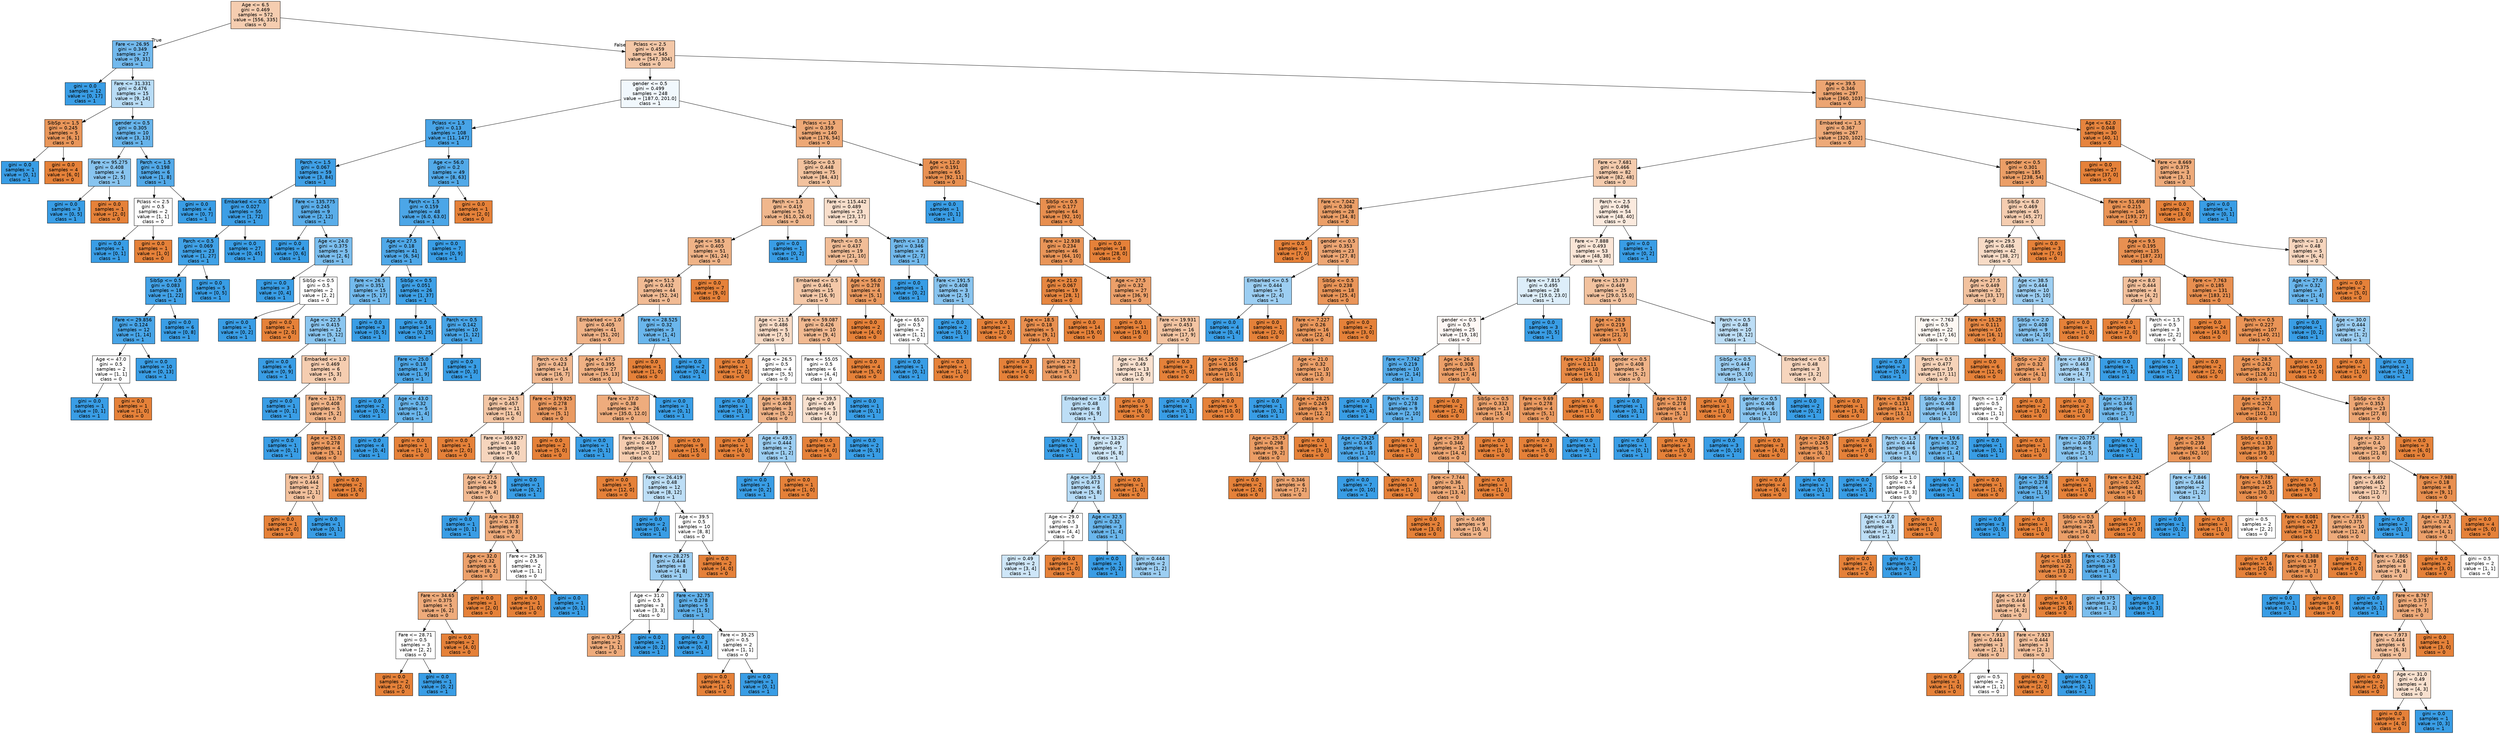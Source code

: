 digraph Tree {
node [shape=box, style="filled", color="black", fontname="helvetica"] ;
edge [fontname="helvetica"] ;
0 [label="Age <= 6.5\ngini = 0.469\nsamples = 572\nvalue = [556, 335]\nclass = 0", fillcolor="#f5cdb0"] ;
1 [label="Fare <= 26.95\ngini = 0.349\nsamples = 27\nvalue = [9, 31]\nclass = 1", fillcolor="#72b9ed"] ;
0 -> 1 [labeldistance=2.5, labelangle=45, headlabel="True"] ;
2 [label="gini = 0.0\nsamples = 12\nvalue = [0, 17]\nclass = 1", fillcolor="#399de5"] ;
1 -> 2 ;
3 [label="Fare <= 31.331\ngini = 0.476\nsamples = 15\nvalue = [9, 14]\nclass = 1", fillcolor="#b8dcf6"] ;
1 -> 3 ;
4 [label="SibSp <= 1.5\ngini = 0.245\nsamples = 5\nvalue = [6, 1]\nclass = 0", fillcolor="#e9965a"] ;
3 -> 4 ;
5 [label="gini = 0.0\nsamples = 1\nvalue = [0, 1]\nclass = 1", fillcolor="#399de5"] ;
4 -> 5 ;
6 [label="gini = 0.0\nsamples = 4\nvalue = [6, 0]\nclass = 0", fillcolor="#e58139"] ;
4 -> 6 ;
7 [label="gender <= 0.5\ngini = 0.305\nsamples = 10\nvalue = [3, 13]\nclass = 1", fillcolor="#67b4eb"] ;
3 -> 7 ;
8 [label="Fare <= 95.275\ngini = 0.408\nsamples = 4\nvalue = [2, 5]\nclass = 1", fillcolor="#88c4ef"] ;
7 -> 8 ;
9 [label="gini = 0.0\nsamples = 3\nvalue = [0, 5]\nclass = 1", fillcolor="#399de5"] ;
8 -> 9 ;
10 [label="gini = 0.0\nsamples = 1\nvalue = [2, 0]\nclass = 0", fillcolor="#e58139"] ;
8 -> 10 ;
11 [label="Parch <= 1.5\ngini = 0.198\nsamples = 6\nvalue = [1, 8]\nclass = 1", fillcolor="#52a9e8"] ;
7 -> 11 ;
12 [label="Pclass <= 2.5\ngini = 0.5\nsamples = 2\nvalue = [1, 1]\nclass = 0", fillcolor="#ffffff"] ;
11 -> 12 ;
13 [label="gini = 0.0\nsamples = 1\nvalue = [0, 1]\nclass = 1", fillcolor="#399de5"] ;
12 -> 13 ;
14 [label="gini = 0.0\nsamples = 1\nvalue = [1, 0]\nclass = 0", fillcolor="#e58139"] ;
12 -> 14 ;
15 [label="gini = 0.0\nsamples = 4\nvalue = [0, 7]\nclass = 1", fillcolor="#399de5"] ;
11 -> 15 ;
16 [label="Pclass <= 2.5\ngini = 0.459\nsamples = 545\nvalue = [547, 304]\nclass = 0", fillcolor="#f3c7a7"] ;
0 -> 16 [labeldistance=2.5, labelangle=-45, headlabel="False"] ;
17 [label="gender <= 0.5\ngini = 0.499\nsamples = 248\nvalue = [187.0, 201.0]\nclass = 1", fillcolor="#f1f8fd"] ;
16 -> 17 ;
18 [label="Pclass <= 1.5\ngini = 0.13\nsamples = 108\nvalue = [11, 147]\nclass = 1", fillcolor="#48a4e7"] ;
17 -> 18 ;
19 [label="Parch <= 1.5\ngini = 0.067\nsamples = 59\nvalue = [3, 84]\nclass = 1", fillcolor="#40a0e6"] ;
18 -> 19 ;
20 [label="Embarked <= 0.5\ngini = 0.027\nsamples = 50\nvalue = [1, 72]\nclass = 1", fillcolor="#3c9ee5"] ;
19 -> 20 ;
21 [label="Parch <= 0.5\ngini = 0.069\nsamples = 23\nvalue = [1, 27]\nclass = 1", fillcolor="#40a1e6"] ;
20 -> 21 ;
22 [label="SibSp <= 0.5\ngini = 0.083\nsamples = 18\nvalue = [1, 22]\nclass = 1", fillcolor="#42a1e6"] ;
21 -> 22 ;
23 [label="Fare <= 29.856\ngini = 0.124\nsamples = 12\nvalue = [1, 14]\nclass = 1", fillcolor="#47a4e7"] ;
22 -> 23 ;
24 [label="Age <= 47.0\ngini = 0.5\nsamples = 2\nvalue = [1, 1]\nclass = 0", fillcolor="#ffffff"] ;
23 -> 24 ;
25 [label="gini = 0.0\nsamples = 1\nvalue = [0, 1]\nclass = 1", fillcolor="#399de5"] ;
24 -> 25 ;
26 [label="gini = 0.0\nsamples = 1\nvalue = [1, 0]\nclass = 0", fillcolor="#e58139"] ;
24 -> 26 ;
27 [label="gini = 0.0\nsamples = 10\nvalue = [0, 13]\nclass = 1", fillcolor="#399de5"] ;
23 -> 27 ;
28 [label="gini = 0.0\nsamples = 6\nvalue = [0, 8]\nclass = 1", fillcolor="#399de5"] ;
22 -> 28 ;
29 [label="gini = 0.0\nsamples = 5\nvalue = [0, 5]\nclass = 1", fillcolor="#399de5"] ;
21 -> 29 ;
30 [label="gini = 0.0\nsamples = 27\nvalue = [0, 45]\nclass = 1", fillcolor="#399de5"] ;
20 -> 30 ;
31 [label="Fare <= 135.775\ngini = 0.245\nsamples = 9\nvalue = [2, 12]\nclass = 1", fillcolor="#5aade9"] ;
19 -> 31 ;
32 [label="gini = 0.0\nsamples = 4\nvalue = [0, 6]\nclass = 1", fillcolor="#399de5"] ;
31 -> 32 ;
33 [label="Age <= 24.0\ngini = 0.375\nsamples = 5\nvalue = [2, 6]\nclass = 1", fillcolor="#7bbeee"] ;
31 -> 33 ;
34 [label="gini = 0.0\nsamples = 3\nvalue = [0, 4]\nclass = 1", fillcolor="#399de5"] ;
33 -> 34 ;
35 [label="SibSp <= 0.5\ngini = 0.5\nsamples = 2\nvalue = [2, 2]\nclass = 0", fillcolor="#ffffff"] ;
33 -> 35 ;
36 [label="gini = 0.0\nsamples = 1\nvalue = [0, 2]\nclass = 1", fillcolor="#399de5"] ;
35 -> 36 ;
37 [label="gini = 0.0\nsamples = 1\nvalue = [2, 0]\nclass = 0", fillcolor="#e58139"] ;
35 -> 37 ;
38 [label="Age <= 56.0\ngini = 0.2\nsamples = 49\nvalue = [8, 63]\nclass = 1", fillcolor="#52a9e8"] ;
18 -> 38 ;
39 [label="Parch <= 1.5\ngini = 0.159\nsamples = 48\nvalue = [6.0, 63.0]\nclass = 1", fillcolor="#4ca6e7"] ;
38 -> 39 ;
40 [label="Age <= 27.5\ngini = 0.18\nsamples = 41\nvalue = [6, 54]\nclass = 1", fillcolor="#4fa8e8"] ;
39 -> 40 ;
41 [label="Fare <= 26.5\ngini = 0.351\nsamples = 15\nvalue = [5, 17]\nclass = 1", fillcolor="#73baed"] ;
40 -> 41 ;
42 [label="Age <= 22.5\ngini = 0.415\nsamples = 12\nvalue = [5, 12]\nclass = 1", fillcolor="#8bc6f0"] ;
41 -> 42 ;
43 [label="gini = 0.0\nsamples = 6\nvalue = [0, 9]\nclass = 1", fillcolor="#399de5"] ;
42 -> 43 ;
44 [label="Embarked <= 1.0\ngini = 0.469\nsamples = 6\nvalue = [5, 3]\nclass = 0", fillcolor="#f5cdb0"] ;
42 -> 44 ;
45 [label="gini = 0.0\nsamples = 1\nvalue = [0, 1]\nclass = 1", fillcolor="#399de5"] ;
44 -> 45 ;
46 [label="Fare <= 11.75\ngini = 0.408\nsamples = 5\nvalue = [5, 2]\nclass = 0", fillcolor="#efb388"] ;
44 -> 46 ;
47 [label="gini = 0.0\nsamples = 1\nvalue = [0, 1]\nclass = 1", fillcolor="#399de5"] ;
46 -> 47 ;
48 [label="Age <= 25.0\ngini = 0.278\nsamples = 4\nvalue = [5, 1]\nclass = 0", fillcolor="#ea9a61"] ;
46 -> 48 ;
49 [label="Fare <= 19.5\ngini = 0.444\nsamples = 2\nvalue = [2, 1]\nclass = 0", fillcolor="#f2c09c"] ;
48 -> 49 ;
50 [label="gini = 0.0\nsamples = 1\nvalue = [2, 0]\nclass = 0", fillcolor="#e58139"] ;
49 -> 50 ;
51 [label="gini = 0.0\nsamples = 1\nvalue = [0, 1]\nclass = 1", fillcolor="#399de5"] ;
49 -> 51 ;
52 [label="gini = 0.0\nsamples = 2\nvalue = [3, 0]\nclass = 0", fillcolor="#e58139"] ;
48 -> 52 ;
53 [label="gini = 0.0\nsamples = 3\nvalue = [0, 5]\nclass = 1", fillcolor="#399de5"] ;
41 -> 53 ;
54 [label="SibSp <= 0.5\ngini = 0.051\nsamples = 26\nvalue = [1, 37]\nclass = 1", fillcolor="#3ea0e6"] ;
40 -> 54 ;
55 [label="gini = 0.0\nsamples = 16\nvalue = [0, 25]\nclass = 1", fillcolor="#399de5"] ;
54 -> 55 ;
56 [label="Parch <= 0.5\ngini = 0.142\nsamples = 10\nvalue = [1, 12]\nclass = 1", fillcolor="#49a5e7"] ;
54 -> 56 ;
57 [label="Fare <= 25.0\ngini = 0.18\nsamples = 7\nvalue = [1, 9]\nclass = 1", fillcolor="#4fa8e8"] ;
56 -> 57 ;
58 [label="gini = 0.0\nsamples = 2\nvalue = [0, 5]\nclass = 1", fillcolor="#399de5"] ;
57 -> 58 ;
59 [label="Age <= 43.0\ngini = 0.32\nsamples = 5\nvalue = [1, 4]\nclass = 1", fillcolor="#6ab6ec"] ;
57 -> 59 ;
60 [label="gini = 0.0\nsamples = 4\nvalue = [0, 4]\nclass = 1", fillcolor="#399de5"] ;
59 -> 60 ;
61 [label="gini = 0.0\nsamples = 1\nvalue = [1, 0]\nclass = 0", fillcolor="#e58139"] ;
59 -> 61 ;
62 [label="gini = 0.0\nsamples = 3\nvalue = [0, 3]\nclass = 1", fillcolor="#399de5"] ;
56 -> 62 ;
63 [label="gini = 0.0\nsamples = 7\nvalue = [0, 9]\nclass = 1", fillcolor="#399de5"] ;
39 -> 63 ;
64 [label="gini = 0.0\nsamples = 1\nvalue = [2, 0]\nclass = 0", fillcolor="#e58139"] ;
38 -> 64 ;
65 [label="Pclass <= 1.5\ngini = 0.359\nsamples = 140\nvalue = [176, 54]\nclass = 0", fillcolor="#eda876"] ;
17 -> 65 ;
66 [label="SibSp <= 0.5\ngini = 0.448\nsamples = 75\nvalue = [84, 43]\nclass = 0", fillcolor="#f2c29e"] ;
65 -> 66 ;
67 [label="Parch <= 1.5\ngini = 0.419\nsamples = 52\nvalue = [61.0, 26.0]\nclass = 0", fillcolor="#f0b78d"] ;
66 -> 67 ;
68 [label="Age <= 58.5\ngini = 0.405\nsamples = 51\nvalue = [61, 24]\nclass = 0", fillcolor="#efb387"] ;
67 -> 68 ;
69 [label="Age <= 51.5\ngini = 0.432\nsamples = 44\nvalue = [52, 24]\nclass = 0", fillcolor="#f1bb94"] ;
68 -> 69 ;
70 [label="Embarked <= 1.0\ngini = 0.405\nsamples = 41\nvalue = [51, 20]\nclass = 0", fillcolor="#efb287"] ;
69 -> 70 ;
71 [label="Parch <= 0.5\ngini = 0.423\nsamples = 14\nvalue = [16, 7]\nclass = 0", fillcolor="#f0b890"] ;
70 -> 71 ;
72 [label="Age <= 24.5\ngini = 0.457\nsamples = 11\nvalue = [11, 6]\nclass = 0", fillcolor="#f3c6a5"] ;
71 -> 72 ;
73 [label="gini = 0.0\nsamples = 1\nvalue = [2, 0]\nclass = 0", fillcolor="#e58139"] ;
72 -> 73 ;
74 [label="Fare <= 369.927\ngini = 0.48\nsamples = 10\nvalue = [9, 6]\nclass = 0", fillcolor="#f6d5bd"] ;
72 -> 74 ;
75 [label="Age <= 27.5\ngini = 0.426\nsamples = 9\nvalue = [9, 4]\nclass = 0", fillcolor="#f1b991"] ;
74 -> 75 ;
76 [label="gini = 0.0\nsamples = 1\nvalue = [0, 1]\nclass = 1", fillcolor="#399de5"] ;
75 -> 76 ;
77 [label="Age <= 38.0\ngini = 0.375\nsamples = 8\nvalue = [9, 3]\nclass = 0", fillcolor="#eeab7b"] ;
75 -> 77 ;
78 [label="Age <= 32.0\ngini = 0.32\nsamples = 6\nvalue = [8, 2]\nclass = 0", fillcolor="#eca06a"] ;
77 -> 78 ;
79 [label="Fare <= 34.65\ngini = 0.375\nsamples = 5\nvalue = [6, 2]\nclass = 0", fillcolor="#eeab7b"] ;
78 -> 79 ;
80 [label="Fare <= 28.71\ngini = 0.5\nsamples = 3\nvalue = [2, 2]\nclass = 0", fillcolor="#ffffff"] ;
79 -> 80 ;
81 [label="gini = 0.0\nsamples = 2\nvalue = [2, 0]\nclass = 0", fillcolor="#e58139"] ;
80 -> 81 ;
82 [label="gini = 0.0\nsamples = 1\nvalue = [0, 2]\nclass = 1", fillcolor="#399de5"] ;
80 -> 82 ;
83 [label="gini = 0.0\nsamples = 2\nvalue = [4, 0]\nclass = 0", fillcolor="#e58139"] ;
79 -> 83 ;
84 [label="gini = 0.0\nsamples = 1\nvalue = [2, 0]\nclass = 0", fillcolor="#e58139"] ;
78 -> 84 ;
85 [label="Fare <= 29.36\ngini = 0.5\nsamples = 2\nvalue = [1, 1]\nclass = 0", fillcolor="#ffffff"] ;
77 -> 85 ;
86 [label="gini = 0.0\nsamples = 1\nvalue = [1, 0]\nclass = 0", fillcolor="#e58139"] ;
85 -> 86 ;
87 [label="gini = 0.0\nsamples = 1\nvalue = [0, 1]\nclass = 1", fillcolor="#399de5"] ;
85 -> 87 ;
88 [label="gini = 0.0\nsamples = 1\nvalue = [0, 2]\nclass = 1", fillcolor="#399de5"] ;
74 -> 88 ;
89 [label="Fare <= 379.925\ngini = 0.278\nsamples = 3\nvalue = [5, 1]\nclass = 0", fillcolor="#ea9a61"] ;
71 -> 89 ;
90 [label="gini = 0.0\nsamples = 2\nvalue = [5, 0]\nclass = 0", fillcolor="#e58139"] ;
89 -> 90 ;
91 [label="gini = 0.0\nsamples = 1\nvalue = [0, 1]\nclass = 1", fillcolor="#399de5"] ;
89 -> 91 ;
92 [label="Age <= 47.5\ngini = 0.395\nsamples = 27\nvalue = [35, 13]\nclass = 0", fillcolor="#efb083"] ;
70 -> 92 ;
93 [label="Fare <= 37.0\ngini = 0.38\nsamples = 26\nvalue = [35.0, 12.0]\nclass = 0", fillcolor="#eeac7d"] ;
92 -> 93 ;
94 [label="Fare <= 26.106\ngini = 0.469\nsamples = 17\nvalue = [20, 12]\nclass = 0", fillcolor="#f5cdb0"] ;
93 -> 94 ;
95 [label="gini = 0.0\nsamples = 5\nvalue = [12, 0]\nclass = 0", fillcolor="#e58139"] ;
94 -> 95 ;
96 [label="Fare <= 26.419\ngini = 0.48\nsamples = 12\nvalue = [8, 12]\nclass = 1", fillcolor="#bddef6"] ;
94 -> 96 ;
97 [label="gini = 0.0\nsamples = 2\nvalue = [0, 4]\nclass = 1", fillcolor="#399de5"] ;
96 -> 97 ;
98 [label="Age <= 39.5\ngini = 0.5\nsamples = 10\nvalue = [8, 8]\nclass = 0", fillcolor="#ffffff"] ;
96 -> 98 ;
99 [label="Fare <= 28.275\ngini = 0.444\nsamples = 8\nvalue = [4, 8]\nclass = 1", fillcolor="#9ccef2"] ;
98 -> 99 ;
100 [label="Age <= 31.0\ngini = 0.5\nsamples = 3\nvalue = [3, 3]\nclass = 0", fillcolor="#ffffff"] ;
99 -> 100 ;
101 [label="gini = 0.375\nsamples = 2\nvalue = [3, 1]\nclass = 0", fillcolor="#eeab7b"] ;
100 -> 101 ;
102 [label="gini = 0.0\nsamples = 1\nvalue = [0, 2]\nclass = 1", fillcolor="#399de5"] ;
100 -> 102 ;
103 [label="Fare <= 32.75\ngini = 0.278\nsamples = 5\nvalue = [1, 5]\nclass = 1", fillcolor="#61b1ea"] ;
99 -> 103 ;
104 [label="gini = 0.0\nsamples = 3\nvalue = [0, 4]\nclass = 1", fillcolor="#399de5"] ;
103 -> 104 ;
105 [label="Fare <= 35.25\ngini = 0.5\nsamples = 2\nvalue = [1, 1]\nclass = 0", fillcolor="#ffffff"] ;
103 -> 105 ;
106 [label="gini = 0.0\nsamples = 1\nvalue = [1, 0]\nclass = 0", fillcolor="#e58139"] ;
105 -> 106 ;
107 [label="gini = 0.0\nsamples = 1\nvalue = [0, 1]\nclass = 1", fillcolor="#399de5"] ;
105 -> 107 ;
108 [label="gini = 0.0\nsamples = 2\nvalue = [4, 0]\nclass = 0", fillcolor="#e58139"] ;
98 -> 108 ;
109 [label="gini = 0.0\nsamples = 9\nvalue = [15, 0]\nclass = 0", fillcolor="#e58139"] ;
93 -> 109 ;
110 [label="gini = 0.0\nsamples = 1\nvalue = [0, 1]\nclass = 1", fillcolor="#399de5"] ;
92 -> 110 ;
111 [label="Fare <= 28.525\ngini = 0.32\nsamples = 3\nvalue = [1, 4]\nclass = 1", fillcolor="#6ab6ec"] ;
69 -> 111 ;
112 [label="gini = 0.0\nsamples = 1\nvalue = [1, 0]\nclass = 0", fillcolor="#e58139"] ;
111 -> 112 ;
113 [label="gini = 0.0\nsamples = 2\nvalue = [0, 4]\nclass = 1", fillcolor="#399de5"] ;
111 -> 113 ;
114 [label="gini = 0.0\nsamples = 7\nvalue = [9, 0]\nclass = 0", fillcolor="#e58139"] ;
68 -> 114 ;
115 [label="gini = 0.0\nsamples = 1\nvalue = [0, 2]\nclass = 1", fillcolor="#399de5"] ;
67 -> 115 ;
116 [label="Fare <= 115.442\ngini = 0.489\nsamples = 23\nvalue = [23, 17]\nclass = 0", fillcolor="#f8decb"] ;
66 -> 116 ;
117 [label="Parch <= 0.5\ngini = 0.437\nsamples = 19\nvalue = [21, 10]\nclass = 0", fillcolor="#f1bd97"] ;
116 -> 117 ;
118 [label="Embarked <= 0.5\ngini = 0.461\nsamples = 15\nvalue = [16, 9]\nclass = 0", fillcolor="#f4c8a8"] ;
117 -> 118 ;
119 [label="Age <= 21.5\ngini = 0.486\nsamples = 5\nvalue = [7, 5]\nclass = 0", fillcolor="#f8dbc6"] ;
118 -> 119 ;
120 [label="gini = 0.0\nsamples = 1\nvalue = [2, 0]\nclass = 0", fillcolor="#e58139"] ;
119 -> 120 ;
121 [label="Age <= 26.5\ngini = 0.5\nsamples = 4\nvalue = [5, 5]\nclass = 0", fillcolor="#ffffff"] ;
119 -> 121 ;
122 [label="gini = 0.0\nsamples = 1\nvalue = [0, 3]\nclass = 1", fillcolor="#399de5"] ;
121 -> 122 ;
123 [label="Age <= 38.5\ngini = 0.408\nsamples = 3\nvalue = [5, 2]\nclass = 0", fillcolor="#efb388"] ;
121 -> 123 ;
124 [label="gini = 0.0\nsamples = 1\nvalue = [4, 0]\nclass = 0", fillcolor="#e58139"] ;
123 -> 124 ;
125 [label="Age <= 49.5\ngini = 0.444\nsamples = 2\nvalue = [1, 2]\nclass = 1", fillcolor="#9ccef2"] ;
123 -> 125 ;
126 [label="gini = 0.0\nsamples = 1\nvalue = [0, 2]\nclass = 1", fillcolor="#399de5"] ;
125 -> 126 ;
127 [label="gini = 0.0\nsamples = 1\nvalue = [1, 0]\nclass = 0", fillcolor="#e58139"] ;
125 -> 127 ;
128 [label="Fare <= 59.087\ngini = 0.426\nsamples = 10\nvalue = [9, 4]\nclass = 0", fillcolor="#f1b991"] ;
118 -> 128 ;
129 [label="Fare <= 55.05\ngini = 0.5\nsamples = 6\nvalue = [4, 4]\nclass = 0", fillcolor="#ffffff"] ;
128 -> 129 ;
130 [label="Age <= 39.5\ngini = 0.49\nsamples = 5\nvalue = [4, 3]\nclass = 0", fillcolor="#f8e0ce"] ;
129 -> 130 ;
131 [label="gini = 0.0\nsamples = 3\nvalue = [4, 0]\nclass = 0", fillcolor="#e58139"] ;
130 -> 131 ;
132 [label="gini = 0.0\nsamples = 2\nvalue = [0, 3]\nclass = 1", fillcolor="#399de5"] ;
130 -> 132 ;
133 [label="gini = 0.0\nsamples = 1\nvalue = [0, 1]\nclass = 1", fillcolor="#399de5"] ;
129 -> 133 ;
134 [label="gini = 0.0\nsamples = 4\nvalue = [5, 0]\nclass = 0", fillcolor="#e58139"] ;
128 -> 134 ;
135 [label="Age <= 56.0\ngini = 0.278\nsamples = 4\nvalue = [5, 1]\nclass = 0", fillcolor="#ea9a61"] ;
117 -> 135 ;
136 [label="gini = 0.0\nsamples = 2\nvalue = [4, 0]\nclass = 0", fillcolor="#e58139"] ;
135 -> 136 ;
137 [label="Age <= 65.0\ngini = 0.5\nsamples = 2\nvalue = [1, 1]\nclass = 0", fillcolor="#ffffff"] ;
135 -> 137 ;
138 [label="gini = 0.0\nsamples = 1\nvalue = [0, 1]\nclass = 1", fillcolor="#399de5"] ;
137 -> 138 ;
139 [label="gini = 0.0\nsamples = 1\nvalue = [1, 0]\nclass = 0", fillcolor="#e58139"] ;
137 -> 139 ;
140 [label="Parch <= 1.0\ngini = 0.346\nsamples = 4\nvalue = [2, 7]\nclass = 1", fillcolor="#72b9ec"] ;
116 -> 140 ;
141 [label="gini = 0.0\nsamples = 1\nvalue = [0, 2]\nclass = 1", fillcolor="#399de5"] ;
140 -> 141 ;
142 [label="Fare <= 191.5\ngini = 0.408\nsamples = 3\nvalue = [2, 5]\nclass = 1", fillcolor="#88c4ef"] ;
140 -> 142 ;
143 [label="gini = 0.0\nsamples = 2\nvalue = [0, 5]\nclass = 1", fillcolor="#399de5"] ;
142 -> 143 ;
144 [label="gini = 0.0\nsamples = 1\nvalue = [2, 0]\nclass = 0", fillcolor="#e58139"] ;
142 -> 144 ;
145 [label="Age <= 12.0\ngini = 0.191\nsamples = 65\nvalue = [92, 11]\nclass = 0", fillcolor="#e89051"] ;
65 -> 145 ;
146 [label="gini = 0.0\nsamples = 1\nvalue = [0, 1]\nclass = 1", fillcolor="#399de5"] ;
145 -> 146 ;
147 [label="SibSp <= 0.5\ngini = 0.177\nsamples = 64\nvalue = [92, 10]\nclass = 0", fillcolor="#e88f4f"] ;
145 -> 147 ;
148 [label="Fare <= 12.938\ngini = 0.234\nsamples = 46\nvalue = [64, 10]\nclass = 0", fillcolor="#e99558"] ;
147 -> 148 ;
149 [label="Age <= 21.0\ngini = 0.067\nsamples = 19\nvalue = [28, 1]\nclass = 0", fillcolor="#e68640"] ;
148 -> 149 ;
150 [label="Age <= 18.5\ngini = 0.18\nsamples = 5\nvalue = [9, 1]\nclass = 0", fillcolor="#e88f4f"] ;
149 -> 150 ;
151 [label="gini = 0.0\nsamples = 3\nvalue = [4, 0]\nclass = 0", fillcolor="#e58139"] ;
150 -> 151 ;
152 [label="gini = 0.278\nsamples = 2\nvalue = [5, 1]\nclass = 0", fillcolor="#ea9a61"] ;
150 -> 152 ;
153 [label="gini = 0.0\nsamples = 14\nvalue = [19, 0]\nclass = 0", fillcolor="#e58139"] ;
149 -> 153 ;
154 [label="Age <= 27.5\ngini = 0.32\nsamples = 27\nvalue = [36, 9]\nclass = 0", fillcolor="#eca06a"] ;
148 -> 154 ;
155 [label="gini = 0.0\nsamples = 11\nvalue = [19, 0]\nclass = 0", fillcolor="#e58139"] ;
154 -> 155 ;
156 [label="Fare <= 19.931\ngini = 0.453\nsamples = 16\nvalue = [17, 9]\nclass = 0", fillcolor="#f3c4a2"] ;
154 -> 156 ;
157 [label="Age <= 36.5\ngini = 0.49\nsamples = 13\nvalue = [12, 9]\nclass = 0", fillcolor="#f8e0ce"] ;
156 -> 157 ;
158 [label="Embarked <= 1.0\ngini = 0.48\nsamples = 8\nvalue = [6, 9]\nclass = 1", fillcolor="#bddef6"] ;
157 -> 158 ;
159 [label="gini = 0.0\nsamples = 1\nvalue = [0, 1]\nclass = 1", fillcolor="#399de5"] ;
158 -> 159 ;
160 [label="Fare <= 13.25\ngini = 0.49\nsamples = 7\nvalue = [6, 8]\nclass = 1", fillcolor="#cee6f8"] ;
158 -> 160 ;
161 [label="Age <= 30.5\ngini = 0.473\nsamples = 6\nvalue = [5, 8]\nclass = 1", fillcolor="#b5daf5"] ;
160 -> 161 ;
162 [label="Age <= 29.0\ngini = 0.5\nsamples = 3\nvalue = [4, 4]\nclass = 0", fillcolor="#ffffff"] ;
161 -> 162 ;
163 [label="gini = 0.49\nsamples = 2\nvalue = [3, 4]\nclass = 1", fillcolor="#cee6f8"] ;
162 -> 163 ;
164 [label="gini = 0.0\nsamples = 1\nvalue = [1, 0]\nclass = 0", fillcolor="#e58139"] ;
162 -> 164 ;
165 [label="Age <= 32.5\ngini = 0.32\nsamples = 3\nvalue = [1, 4]\nclass = 1", fillcolor="#6ab6ec"] ;
161 -> 165 ;
166 [label="gini = 0.0\nsamples = 1\nvalue = [0, 2]\nclass = 1", fillcolor="#399de5"] ;
165 -> 166 ;
167 [label="gini = 0.444\nsamples = 2\nvalue = [1, 2]\nclass = 1", fillcolor="#9ccef2"] ;
165 -> 167 ;
168 [label="gini = 0.0\nsamples = 1\nvalue = [1, 0]\nclass = 0", fillcolor="#e58139"] ;
160 -> 168 ;
169 [label="gini = 0.0\nsamples = 5\nvalue = [6, 0]\nclass = 0", fillcolor="#e58139"] ;
157 -> 169 ;
170 [label="gini = 0.0\nsamples = 3\nvalue = [5, 0]\nclass = 0", fillcolor="#e58139"] ;
156 -> 170 ;
171 [label="gini = 0.0\nsamples = 18\nvalue = [28, 0]\nclass = 0", fillcolor="#e58139"] ;
147 -> 171 ;
172 [label="Age <= 39.5\ngini = 0.346\nsamples = 297\nvalue = [360, 103]\nclass = 0", fillcolor="#eca572"] ;
16 -> 172 ;
173 [label="Embarked <= 1.5\ngini = 0.367\nsamples = 267\nvalue = [320, 102]\nclass = 0", fillcolor="#eda978"] ;
172 -> 173 ;
174 [label="Fare <= 7.681\ngini = 0.466\nsamples = 82\nvalue = [82, 48]\nclass = 0", fillcolor="#f4cbad"] ;
173 -> 174 ;
175 [label="Fare <= 7.042\ngini = 0.308\nsamples = 28\nvalue = [34, 8]\nclass = 0", fillcolor="#eb9f68"] ;
174 -> 175 ;
176 [label="gini = 0.0\nsamples = 5\nvalue = [7, 0]\nclass = 0", fillcolor="#e58139"] ;
175 -> 176 ;
177 [label="gender <= 0.5\ngini = 0.353\nsamples = 23\nvalue = [27, 8]\nclass = 0", fillcolor="#eda674"] ;
175 -> 177 ;
178 [label="Embarked <= 0.5\ngini = 0.444\nsamples = 5\nvalue = [2, 4]\nclass = 1", fillcolor="#9ccef2"] ;
177 -> 178 ;
179 [label="gini = 0.0\nsamples = 4\nvalue = [0, 4]\nclass = 1", fillcolor="#399de5"] ;
178 -> 179 ;
180 [label="gini = 0.0\nsamples = 1\nvalue = [2, 0]\nclass = 0", fillcolor="#e58139"] ;
178 -> 180 ;
181 [label="SibSp <= 0.5\ngini = 0.238\nsamples = 18\nvalue = [25, 4]\nclass = 0", fillcolor="#e99559"] ;
177 -> 181 ;
182 [label="Fare <= 7.227\ngini = 0.26\nsamples = 16\nvalue = [22, 4]\nclass = 0", fillcolor="#ea985d"] ;
181 -> 182 ;
183 [label="Age <= 25.0\ngini = 0.165\nsamples = 6\nvalue = [10, 1]\nclass = 0", fillcolor="#e88e4d"] ;
182 -> 183 ;
184 [label="gini = 0.0\nsamples = 1\nvalue = [0, 1]\nclass = 1", fillcolor="#399de5"] ;
183 -> 184 ;
185 [label="gini = 0.0\nsamples = 5\nvalue = [10, 0]\nclass = 0", fillcolor="#e58139"] ;
183 -> 185 ;
186 [label="Age <= 21.0\ngini = 0.32\nsamples = 10\nvalue = [12, 3]\nclass = 0", fillcolor="#eca06a"] ;
182 -> 186 ;
187 [label="gini = 0.0\nsamples = 1\nvalue = [0, 1]\nclass = 1", fillcolor="#399de5"] ;
186 -> 187 ;
188 [label="Age <= 28.25\ngini = 0.245\nsamples = 9\nvalue = [12, 2]\nclass = 0", fillcolor="#e9965a"] ;
186 -> 188 ;
189 [label="Age <= 25.75\ngini = 0.298\nsamples = 8\nvalue = [9, 2]\nclass = 0", fillcolor="#eb9d65"] ;
188 -> 189 ;
190 [label="gini = 0.0\nsamples = 2\nvalue = [2, 0]\nclass = 0", fillcolor="#e58139"] ;
189 -> 190 ;
191 [label="gini = 0.346\nsamples = 6\nvalue = [7, 2]\nclass = 0", fillcolor="#eca572"] ;
189 -> 191 ;
192 [label="gini = 0.0\nsamples = 1\nvalue = [3, 0]\nclass = 0", fillcolor="#e58139"] ;
188 -> 192 ;
193 [label="gini = 0.0\nsamples = 2\nvalue = [3, 0]\nclass = 0", fillcolor="#e58139"] ;
181 -> 193 ;
194 [label="Parch <= 2.5\ngini = 0.496\nsamples = 54\nvalue = [48, 40]\nclass = 0", fillcolor="#fbeade"] ;
174 -> 194 ;
195 [label="Fare <= 7.888\ngini = 0.493\nsamples = 53\nvalue = [48, 38]\nclass = 0", fillcolor="#fae5d6"] ;
194 -> 195 ;
196 [label="Fare <= 7.815\ngini = 0.495\nsamples = 28\nvalue = [19.0, 23.0]\nclass = 1", fillcolor="#ddeefa"] ;
195 -> 196 ;
197 [label="gender <= 0.5\ngini = 0.5\nsamples = 25\nvalue = [19, 18]\nclass = 0", fillcolor="#fef8f5"] ;
196 -> 197 ;
198 [label="Fare <= 7.742\ngini = 0.219\nsamples = 10\nvalue = [2, 14]\nclass = 1", fillcolor="#55abe9"] ;
197 -> 198 ;
199 [label="gini = 0.0\nsamples = 1\nvalue = [0, 4]\nclass = 1", fillcolor="#399de5"] ;
198 -> 199 ;
200 [label="Parch <= 1.0\ngini = 0.278\nsamples = 9\nvalue = [2, 10]\nclass = 1", fillcolor="#61b1ea"] ;
198 -> 200 ;
201 [label="Age <= 29.25\ngini = 0.165\nsamples = 8\nvalue = [1, 10]\nclass = 1", fillcolor="#4da7e8"] ;
200 -> 201 ;
202 [label="gini = 0.0\nsamples = 7\nvalue = [0, 10]\nclass = 1", fillcolor="#399de5"] ;
201 -> 202 ;
203 [label="gini = 0.0\nsamples = 1\nvalue = [1, 0]\nclass = 0", fillcolor="#e58139"] ;
201 -> 203 ;
204 [label="gini = 0.0\nsamples = 1\nvalue = [1, 0]\nclass = 0", fillcolor="#e58139"] ;
200 -> 204 ;
205 [label="Age <= 26.5\ngini = 0.308\nsamples = 15\nvalue = [17, 4]\nclass = 0", fillcolor="#eb9f68"] ;
197 -> 205 ;
206 [label="gini = 0.0\nsamples = 2\nvalue = [2, 0]\nclass = 0", fillcolor="#e58139"] ;
205 -> 206 ;
207 [label="SibSp <= 0.5\ngini = 0.332\nsamples = 13\nvalue = [15, 4]\nclass = 0", fillcolor="#eca36e"] ;
205 -> 207 ;
208 [label="Age <= 29.5\ngini = 0.346\nsamples = 12\nvalue = [14, 4]\nclass = 0", fillcolor="#eca572"] ;
207 -> 208 ;
209 [label="Fare <= 7.744\ngini = 0.36\nsamples = 11\nvalue = [13, 4]\nclass = 0", fillcolor="#eda876"] ;
208 -> 209 ;
210 [label="gini = 0.0\nsamples = 2\nvalue = [3, 0]\nclass = 0", fillcolor="#e58139"] ;
209 -> 210 ;
211 [label="gini = 0.408\nsamples = 9\nvalue = [10, 4]\nclass = 0", fillcolor="#efb388"] ;
209 -> 211 ;
212 [label="gini = 0.0\nsamples = 1\nvalue = [1, 0]\nclass = 0", fillcolor="#e58139"] ;
208 -> 212 ;
213 [label="gini = 0.0\nsamples = 1\nvalue = [1, 0]\nclass = 0", fillcolor="#e58139"] ;
207 -> 213 ;
214 [label="gini = 0.0\nsamples = 3\nvalue = [0, 5]\nclass = 1", fillcolor="#399de5"] ;
196 -> 214 ;
215 [label="Fare <= 15.373\ngini = 0.449\nsamples = 25\nvalue = [29.0, 15.0]\nclass = 0", fillcolor="#f2c29f"] ;
195 -> 215 ;
216 [label="Age <= 28.5\ngini = 0.219\nsamples = 15\nvalue = [21, 3]\nclass = 0", fillcolor="#e99355"] ;
215 -> 216 ;
217 [label="Fare <= 12.848\ngini = 0.111\nsamples = 10\nvalue = [16, 1]\nclass = 0", fillcolor="#e78945"] ;
216 -> 217 ;
218 [label="Fare <= 9.69\ngini = 0.278\nsamples = 4\nvalue = [5, 1]\nclass = 0", fillcolor="#ea9a61"] ;
217 -> 218 ;
219 [label="gini = 0.0\nsamples = 3\nvalue = [5, 0]\nclass = 0", fillcolor="#e58139"] ;
218 -> 219 ;
220 [label="gini = 0.0\nsamples = 1\nvalue = [0, 1]\nclass = 1", fillcolor="#399de5"] ;
218 -> 220 ;
221 [label="gini = 0.0\nsamples = 6\nvalue = [11, 0]\nclass = 0", fillcolor="#e58139"] ;
217 -> 221 ;
222 [label="gender <= 0.5\ngini = 0.408\nsamples = 5\nvalue = [5, 2]\nclass = 0", fillcolor="#efb388"] ;
216 -> 222 ;
223 [label="gini = 0.0\nsamples = 1\nvalue = [0, 1]\nclass = 1", fillcolor="#399de5"] ;
222 -> 223 ;
224 [label="Age <= 31.0\ngini = 0.278\nsamples = 4\nvalue = [5, 1]\nclass = 0", fillcolor="#ea9a61"] ;
222 -> 224 ;
225 [label="gini = 0.0\nsamples = 1\nvalue = [0, 1]\nclass = 1", fillcolor="#399de5"] ;
224 -> 225 ;
226 [label="gini = 0.0\nsamples = 3\nvalue = [5, 0]\nclass = 0", fillcolor="#e58139"] ;
224 -> 226 ;
227 [label="Parch <= 0.5\ngini = 0.48\nsamples = 10\nvalue = [8, 12]\nclass = 1", fillcolor="#bddef6"] ;
215 -> 227 ;
228 [label="SibSp <= 0.5\ngini = 0.444\nsamples = 7\nvalue = [5, 10]\nclass = 1", fillcolor="#9ccef2"] ;
227 -> 228 ;
229 [label="gini = 0.0\nsamples = 1\nvalue = [1, 0]\nclass = 0", fillcolor="#e58139"] ;
228 -> 229 ;
230 [label="gender <= 0.5\ngini = 0.408\nsamples = 6\nvalue = [4, 10]\nclass = 1", fillcolor="#88c4ef"] ;
228 -> 230 ;
231 [label="gini = 0.0\nsamples = 3\nvalue = [0, 10]\nclass = 1", fillcolor="#399de5"] ;
230 -> 231 ;
232 [label="gini = 0.0\nsamples = 3\nvalue = [4, 0]\nclass = 0", fillcolor="#e58139"] ;
230 -> 232 ;
233 [label="Embarked <= 0.5\ngini = 0.48\nsamples = 3\nvalue = [3, 2]\nclass = 0", fillcolor="#f6d5bd"] ;
227 -> 233 ;
234 [label="gini = 0.0\nsamples = 2\nvalue = [0, 2]\nclass = 1", fillcolor="#399de5"] ;
233 -> 234 ;
235 [label="gini = 0.0\nsamples = 1\nvalue = [3, 0]\nclass = 0", fillcolor="#e58139"] ;
233 -> 235 ;
236 [label="gini = 0.0\nsamples = 1\nvalue = [0, 2]\nclass = 1", fillcolor="#399de5"] ;
194 -> 236 ;
237 [label="gender <= 0.5\ngini = 0.301\nsamples = 185\nvalue = [238, 54]\nclass = 0", fillcolor="#eb9e66"] ;
173 -> 237 ;
238 [label="SibSp <= 6.0\ngini = 0.469\nsamples = 45\nvalue = [45, 27]\nclass = 0", fillcolor="#f5cdb0"] ;
237 -> 238 ;
239 [label="Age <= 29.5\ngini = 0.486\nsamples = 42\nvalue = [38, 27]\nclass = 0", fillcolor="#f7dbc6"] ;
238 -> 239 ;
240 [label="Age <= 27.5\ngini = 0.449\nsamples = 32\nvalue = [33, 17]\nclass = 0", fillcolor="#f2c29f"] ;
239 -> 240 ;
241 [label="Fare <= 7.763\ngini = 0.5\nsamples = 22\nvalue = [17, 16]\nclass = 0", fillcolor="#fdf8f3"] ;
240 -> 241 ;
242 [label="gini = 0.0\nsamples = 3\nvalue = [0, 5]\nclass = 1", fillcolor="#399de5"] ;
241 -> 242 ;
243 [label="Parch <= 0.5\ngini = 0.477\nsamples = 19\nvalue = [17, 11]\nclass = 0", fillcolor="#f6d3b9"] ;
241 -> 243 ;
244 [label="Fare <= 8.294\ngini = 0.133\nsamples = 11\nvalue = [13, 1]\nclass = 0", fillcolor="#e78b48"] ;
243 -> 244 ;
245 [label="Age <= 26.0\ngini = 0.245\nsamples = 5\nvalue = [6, 1]\nclass = 0", fillcolor="#e9965a"] ;
244 -> 245 ;
246 [label="gini = 0.0\nsamples = 4\nvalue = [6, 0]\nclass = 0", fillcolor="#e58139"] ;
245 -> 246 ;
247 [label="gini = 0.0\nsamples = 1\nvalue = [0, 1]\nclass = 1", fillcolor="#399de5"] ;
245 -> 247 ;
248 [label="gini = 0.0\nsamples = 6\nvalue = [7, 0]\nclass = 0", fillcolor="#e58139"] ;
244 -> 248 ;
249 [label="SibSp <= 3.0\ngini = 0.408\nsamples = 8\nvalue = [4, 10]\nclass = 1", fillcolor="#88c4ef"] ;
243 -> 249 ;
250 [label="Parch <= 1.5\ngini = 0.444\nsamples = 6\nvalue = [3, 6]\nclass = 1", fillcolor="#9ccef2"] ;
249 -> 250 ;
251 [label="gini = 0.0\nsamples = 2\nvalue = [0, 3]\nclass = 1", fillcolor="#399de5"] ;
250 -> 251 ;
252 [label="SibSp <= 1.0\ngini = 0.5\nsamples = 4\nvalue = [3, 3]\nclass = 0", fillcolor="#ffffff"] ;
250 -> 252 ;
253 [label="Age <= 17.0\ngini = 0.48\nsamples = 3\nvalue = [2, 3]\nclass = 1", fillcolor="#bddef6"] ;
252 -> 253 ;
254 [label="gini = 0.0\nsamples = 1\nvalue = [2, 0]\nclass = 0", fillcolor="#e58139"] ;
253 -> 254 ;
255 [label="gini = 0.0\nsamples = 2\nvalue = [0, 3]\nclass = 1", fillcolor="#399de5"] ;
253 -> 255 ;
256 [label="gini = 0.0\nsamples = 1\nvalue = [1, 0]\nclass = 0", fillcolor="#e58139"] ;
252 -> 256 ;
257 [label="Fare <= 19.6\ngini = 0.32\nsamples = 2\nvalue = [1, 4]\nclass = 1", fillcolor="#6ab6ec"] ;
249 -> 257 ;
258 [label="gini = 0.0\nsamples = 1\nvalue = [0, 4]\nclass = 1", fillcolor="#399de5"] ;
257 -> 258 ;
259 [label="gini = 0.0\nsamples = 1\nvalue = [1, 0]\nclass = 0", fillcolor="#e58139"] ;
257 -> 259 ;
260 [label="Fare <= 15.25\ngini = 0.111\nsamples = 10\nvalue = [16, 1]\nclass = 0", fillcolor="#e78945"] ;
240 -> 260 ;
261 [label="gini = 0.0\nsamples = 6\nvalue = [12, 0]\nclass = 0", fillcolor="#e58139"] ;
260 -> 261 ;
262 [label="SibSp <= 2.0\ngini = 0.32\nsamples = 4\nvalue = [4, 1]\nclass = 0", fillcolor="#eca06a"] ;
260 -> 262 ;
263 [label="Parch <= 1.0\ngini = 0.5\nsamples = 2\nvalue = [1, 1]\nclass = 0", fillcolor="#ffffff"] ;
262 -> 263 ;
264 [label="gini = 0.0\nsamples = 1\nvalue = [0, 1]\nclass = 1", fillcolor="#399de5"] ;
263 -> 264 ;
265 [label="gini = 0.0\nsamples = 1\nvalue = [1, 0]\nclass = 0", fillcolor="#e58139"] ;
263 -> 265 ;
266 [label="gini = 0.0\nsamples = 2\nvalue = [3, 0]\nclass = 0", fillcolor="#e58139"] ;
262 -> 266 ;
267 [label="Age <= 38.5\ngini = 0.444\nsamples = 10\nvalue = [5, 10]\nclass = 1", fillcolor="#9ccef2"] ;
239 -> 267 ;
268 [label="SibSp <= 2.0\ngini = 0.408\nsamples = 9\nvalue = [4, 10]\nclass = 1", fillcolor="#88c4ef"] ;
267 -> 268 ;
269 [label="Fare <= 8.673\ngini = 0.463\nsamples = 8\nvalue = [4, 7]\nclass = 1", fillcolor="#aad5f4"] ;
268 -> 269 ;
270 [label="gini = 0.0\nsamples = 2\nvalue = [2, 0]\nclass = 0", fillcolor="#e58139"] ;
269 -> 270 ;
271 [label="Age <= 37.5\ngini = 0.346\nsamples = 6\nvalue = [2, 7]\nclass = 1", fillcolor="#72b9ec"] ;
269 -> 271 ;
272 [label="Fare <= 20.775\ngini = 0.408\nsamples = 5\nvalue = [2, 5]\nclass = 1", fillcolor="#88c4ef"] ;
271 -> 272 ;
273 [label="Age <= 36.5\ngini = 0.278\nsamples = 4\nvalue = [1, 5]\nclass = 1", fillcolor="#61b1ea"] ;
272 -> 273 ;
274 [label="gini = 0.0\nsamples = 3\nvalue = [0, 5]\nclass = 1", fillcolor="#399de5"] ;
273 -> 274 ;
275 [label="gini = 0.0\nsamples = 1\nvalue = [1, 0]\nclass = 0", fillcolor="#e58139"] ;
273 -> 275 ;
276 [label="gini = 0.0\nsamples = 1\nvalue = [1, 0]\nclass = 0", fillcolor="#e58139"] ;
272 -> 276 ;
277 [label="gini = 0.0\nsamples = 1\nvalue = [0, 2]\nclass = 1", fillcolor="#399de5"] ;
271 -> 277 ;
278 [label="gini = 0.0\nsamples = 1\nvalue = [0, 3]\nclass = 1", fillcolor="#399de5"] ;
268 -> 278 ;
279 [label="gini = 0.0\nsamples = 1\nvalue = [1, 0]\nclass = 0", fillcolor="#e58139"] ;
267 -> 279 ;
280 [label="gini = 0.0\nsamples = 3\nvalue = [7, 0]\nclass = 0", fillcolor="#e58139"] ;
238 -> 280 ;
281 [label="Fare <= 51.698\ngini = 0.215\nsamples = 140\nvalue = [193, 27]\nclass = 0", fillcolor="#e99355"] ;
237 -> 281 ;
282 [label="Age <= 9.5\ngini = 0.195\nsamples = 135\nvalue = [187, 23]\nclass = 0", fillcolor="#e89051"] ;
281 -> 282 ;
283 [label="Age <= 8.0\ngini = 0.444\nsamples = 4\nvalue = [4, 2]\nclass = 0", fillcolor="#f2c09c"] ;
282 -> 283 ;
284 [label="gini = 0.0\nsamples = 1\nvalue = [2, 0]\nclass = 0", fillcolor="#e58139"] ;
283 -> 284 ;
285 [label="Parch <= 1.5\ngini = 0.5\nsamples = 3\nvalue = [2, 2]\nclass = 0", fillcolor="#ffffff"] ;
283 -> 285 ;
286 [label="gini = 0.0\nsamples = 1\nvalue = [0, 2]\nclass = 1", fillcolor="#399de5"] ;
285 -> 286 ;
287 [label="gini = 0.0\nsamples = 2\nvalue = [2, 0]\nclass = 0", fillcolor="#e58139"] ;
285 -> 287 ;
288 [label="Fare <= 7.763\ngini = 0.185\nsamples = 131\nvalue = [183, 21]\nclass = 0", fillcolor="#e88f50"] ;
282 -> 288 ;
289 [label="gini = 0.0\nsamples = 24\nvalue = [43, 0]\nclass = 0", fillcolor="#e58139"] ;
288 -> 289 ;
290 [label="Parch <= 0.5\ngini = 0.227\nsamples = 107\nvalue = [140, 21]\nclass = 0", fillcolor="#e99457"] ;
288 -> 290 ;
291 [label="Age <= 28.5\ngini = 0.242\nsamples = 97\nvalue = [128, 21]\nclass = 0", fillcolor="#e99659"] ;
290 -> 291 ;
292 [label="Age <= 27.5\ngini = 0.202\nsamples = 74\nvalue = [101, 13]\nclass = 0", fillcolor="#e89152"] ;
291 -> 292 ;
293 [label="Age <= 26.5\ngini = 0.239\nsamples = 44\nvalue = [62, 10]\nclass = 0", fillcolor="#e99559"] ;
292 -> 293 ;
294 [label="Fare <= 8.242\ngini = 0.205\nsamples = 42\nvalue = [61, 8]\nclass = 0", fillcolor="#e89253"] ;
293 -> 294 ;
295 [label="SibSp <= 0.5\ngini = 0.308\nsamples = 25\nvalue = [34, 8]\nclass = 0", fillcolor="#eb9f68"] ;
294 -> 295 ;
296 [label="Age <= 18.5\ngini = 0.108\nsamples = 22\nvalue = [33, 2]\nclass = 0", fillcolor="#e78945"] ;
295 -> 296 ;
297 [label="Age <= 17.0\ngini = 0.444\nsamples = 6\nvalue = [4, 2]\nclass = 0", fillcolor="#f2c09c"] ;
296 -> 297 ;
298 [label="Fare <= 7.913\ngini = 0.444\nsamples = 3\nvalue = [2, 1]\nclass = 0", fillcolor="#f2c09c"] ;
297 -> 298 ;
299 [label="gini = 0.0\nsamples = 1\nvalue = [1, 0]\nclass = 0", fillcolor="#e58139"] ;
298 -> 299 ;
300 [label="gini = 0.5\nsamples = 2\nvalue = [1, 1]\nclass = 0", fillcolor="#ffffff"] ;
298 -> 300 ;
301 [label="Fare <= 7.923\ngini = 0.444\nsamples = 3\nvalue = [2, 1]\nclass = 0", fillcolor="#f2c09c"] ;
297 -> 301 ;
302 [label="gini = 0.0\nsamples = 2\nvalue = [2, 0]\nclass = 0", fillcolor="#e58139"] ;
301 -> 302 ;
303 [label="gini = 0.0\nsamples = 1\nvalue = [0, 1]\nclass = 1", fillcolor="#399de5"] ;
301 -> 303 ;
304 [label="gini = 0.0\nsamples = 16\nvalue = [29, 0]\nclass = 0", fillcolor="#e58139"] ;
296 -> 304 ;
305 [label="Fare <= 7.85\ngini = 0.245\nsamples = 3\nvalue = [1, 6]\nclass = 1", fillcolor="#5aade9"] ;
295 -> 305 ;
306 [label="gini = 0.375\nsamples = 2\nvalue = [1, 3]\nclass = 1", fillcolor="#7bbeee"] ;
305 -> 306 ;
307 [label="gini = 0.0\nsamples = 1\nvalue = [0, 3]\nclass = 1", fillcolor="#399de5"] ;
305 -> 307 ;
308 [label="gini = 0.0\nsamples = 17\nvalue = [27, 0]\nclass = 0", fillcolor="#e58139"] ;
294 -> 308 ;
309 [label="Fare <= 7.846\ngini = 0.444\nsamples = 2\nvalue = [1, 2]\nclass = 1", fillcolor="#9ccef2"] ;
293 -> 309 ;
310 [label="gini = 0.0\nsamples = 1\nvalue = [0, 2]\nclass = 1", fillcolor="#399de5"] ;
309 -> 310 ;
311 [label="gini = 0.0\nsamples = 1\nvalue = [1, 0]\nclass = 0", fillcolor="#e58139"] ;
309 -> 311 ;
312 [label="SibSp <= 0.5\ngini = 0.133\nsamples = 30\nvalue = [39, 3]\nclass = 0", fillcolor="#e78b48"] ;
292 -> 312 ;
313 [label="Fare <= 7.785\ngini = 0.165\nsamples = 25\nvalue = [30, 3]\nclass = 0", fillcolor="#e88e4d"] ;
312 -> 313 ;
314 [label="gini = 0.5\nsamples = 2\nvalue = [2, 2]\nclass = 0", fillcolor="#ffffff"] ;
313 -> 314 ;
315 [label="Fare <= 8.081\ngini = 0.067\nsamples = 23\nvalue = [28, 1]\nclass = 0", fillcolor="#e68640"] ;
313 -> 315 ;
316 [label="gini = 0.0\nsamples = 16\nvalue = [20, 0]\nclass = 0", fillcolor="#e58139"] ;
315 -> 316 ;
317 [label="Fare <= 8.388\ngini = 0.198\nsamples = 7\nvalue = [8, 1]\nclass = 0", fillcolor="#e89152"] ;
315 -> 317 ;
318 [label="gini = 0.0\nsamples = 1\nvalue = [0, 1]\nclass = 1", fillcolor="#399de5"] ;
317 -> 318 ;
319 [label="gini = 0.0\nsamples = 6\nvalue = [8, 0]\nclass = 0", fillcolor="#e58139"] ;
317 -> 319 ;
320 [label="gini = 0.0\nsamples = 5\nvalue = [9, 0]\nclass = 0", fillcolor="#e58139"] ;
312 -> 320 ;
321 [label="SibSp <= 0.5\ngini = 0.353\nsamples = 23\nvalue = [27, 8]\nclass = 0", fillcolor="#eda674"] ;
291 -> 321 ;
322 [label="Age <= 32.5\ngini = 0.4\nsamples = 20\nvalue = [21, 8]\nclass = 0", fillcolor="#efb184"] ;
321 -> 322 ;
323 [label="Fare <= 9.492\ngini = 0.465\nsamples = 12\nvalue = [12, 7]\nclass = 0", fillcolor="#f4caac"] ;
322 -> 323 ;
324 [label="Fare <= 7.815\ngini = 0.375\nsamples = 10\nvalue = [12, 4]\nclass = 0", fillcolor="#eeab7b"] ;
323 -> 324 ;
325 [label="gini = 0.0\nsamples = 2\nvalue = [3, 0]\nclass = 0", fillcolor="#e58139"] ;
324 -> 325 ;
326 [label="Fare <= 7.865\ngini = 0.426\nsamples = 8\nvalue = [9, 4]\nclass = 0", fillcolor="#f1b991"] ;
324 -> 326 ;
327 [label="gini = 0.0\nsamples = 1\nvalue = [0, 1]\nclass = 1", fillcolor="#399de5"] ;
326 -> 327 ;
328 [label="Fare <= 8.767\ngini = 0.375\nsamples = 7\nvalue = [9, 3]\nclass = 0", fillcolor="#eeab7b"] ;
326 -> 328 ;
329 [label="Fare <= 7.973\ngini = 0.444\nsamples = 6\nvalue = [6, 3]\nclass = 0", fillcolor="#f2c09c"] ;
328 -> 329 ;
330 [label="gini = 0.0\nsamples = 2\nvalue = [2, 0]\nclass = 0", fillcolor="#e58139"] ;
329 -> 330 ;
331 [label="Age <= 31.0\ngini = 0.49\nsamples = 4\nvalue = [4, 3]\nclass = 0", fillcolor="#f8e0ce"] ;
329 -> 331 ;
332 [label="gini = 0.0\nsamples = 3\nvalue = [4, 0]\nclass = 0", fillcolor="#e58139"] ;
331 -> 332 ;
333 [label="gini = 0.0\nsamples = 1\nvalue = [0, 3]\nclass = 1", fillcolor="#399de5"] ;
331 -> 333 ;
334 [label="gini = 0.0\nsamples = 1\nvalue = [3, 0]\nclass = 0", fillcolor="#e58139"] ;
328 -> 334 ;
335 [label="gini = 0.0\nsamples = 2\nvalue = [0, 3]\nclass = 1", fillcolor="#399de5"] ;
323 -> 335 ;
336 [label="Fare <= 7.988\ngini = 0.18\nsamples = 8\nvalue = [9, 1]\nclass = 0", fillcolor="#e88f4f"] ;
322 -> 336 ;
337 [label="Age <= 37.5\ngini = 0.32\nsamples = 4\nvalue = [4, 1]\nclass = 0", fillcolor="#eca06a"] ;
336 -> 337 ;
338 [label="gini = 0.0\nsamples = 2\nvalue = [3, 0]\nclass = 0", fillcolor="#e58139"] ;
337 -> 338 ;
339 [label="gini = 0.5\nsamples = 2\nvalue = [1, 1]\nclass = 0", fillcolor="#ffffff"] ;
337 -> 339 ;
340 [label="gini = 0.0\nsamples = 4\nvalue = [5, 0]\nclass = 0", fillcolor="#e58139"] ;
336 -> 340 ;
341 [label="gini = 0.0\nsamples = 3\nvalue = [6, 0]\nclass = 0", fillcolor="#e58139"] ;
321 -> 341 ;
342 [label="gini = 0.0\nsamples = 10\nvalue = [12, 0]\nclass = 0", fillcolor="#e58139"] ;
290 -> 342 ;
343 [label="Parch <= 1.0\ngini = 0.48\nsamples = 5\nvalue = [6, 4]\nclass = 0", fillcolor="#f6d5bd"] ;
281 -> 343 ;
344 [label="Age <= 27.0\ngini = 0.32\nsamples = 3\nvalue = [1, 4]\nclass = 1", fillcolor="#6ab6ec"] ;
343 -> 344 ;
345 [label="gini = 0.0\nsamples = 1\nvalue = [0, 2]\nclass = 1", fillcolor="#399de5"] ;
344 -> 345 ;
346 [label="Age <= 30.0\ngini = 0.444\nsamples = 2\nvalue = [1, 2]\nclass = 1", fillcolor="#9ccef2"] ;
344 -> 346 ;
347 [label="gini = 0.0\nsamples = 1\nvalue = [1, 0]\nclass = 0", fillcolor="#e58139"] ;
346 -> 347 ;
348 [label="gini = 0.0\nsamples = 1\nvalue = [0, 2]\nclass = 1", fillcolor="#399de5"] ;
346 -> 348 ;
349 [label="gini = 0.0\nsamples = 2\nvalue = [5, 0]\nclass = 0", fillcolor="#e58139"] ;
343 -> 349 ;
350 [label="Age <= 62.0\ngini = 0.048\nsamples = 30\nvalue = [40, 1]\nclass = 0", fillcolor="#e6843e"] ;
172 -> 350 ;
351 [label="gini = 0.0\nsamples = 27\nvalue = [37, 0]\nclass = 0", fillcolor="#e58139"] ;
350 -> 351 ;
352 [label="Fare <= 8.669\ngini = 0.375\nsamples = 3\nvalue = [3, 1]\nclass = 0", fillcolor="#eeab7b"] ;
350 -> 352 ;
353 [label="gini = 0.0\nsamples = 2\nvalue = [3, 0]\nclass = 0", fillcolor="#e58139"] ;
352 -> 353 ;
354 [label="gini = 0.0\nsamples = 1\nvalue = [0, 1]\nclass = 1", fillcolor="#399de5"] ;
352 -> 354 ;
}